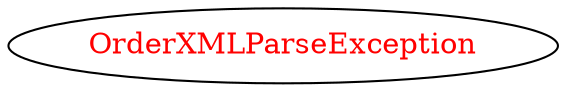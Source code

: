 digraph dependencyGraph {
 concentrate=true;
 ranksep="2.0";
 rankdir="LR"; 
 splines="ortho";
"OrderXMLParseException" [fontcolor="red"];
}